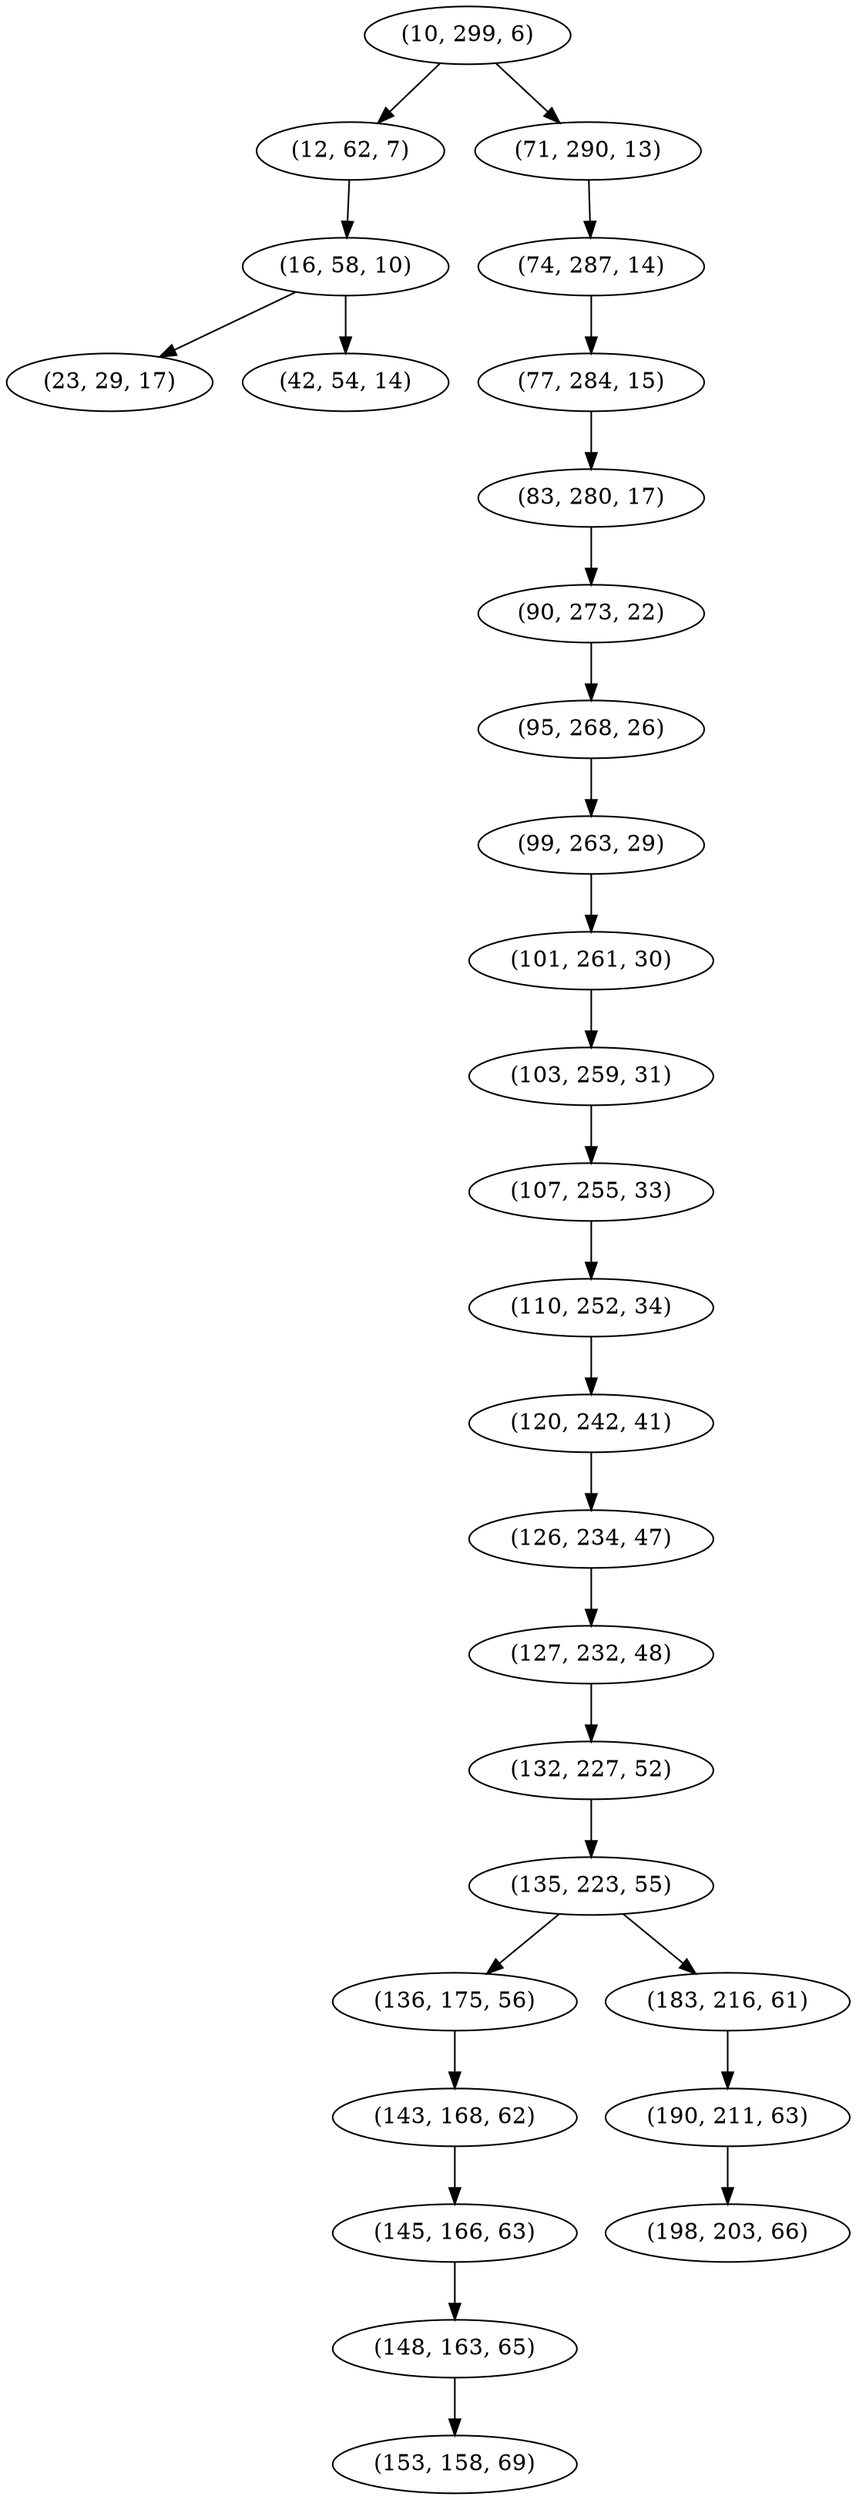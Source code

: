 digraph tree {
    "(10, 299, 6)";
    "(12, 62, 7)";
    "(16, 58, 10)";
    "(23, 29, 17)";
    "(42, 54, 14)";
    "(71, 290, 13)";
    "(74, 287, 14)";
    "(77, 284, 15)";
    "(83, 280, 17)";
    "(90, 273, 22)";
    "(95, 268, 26)";
    "(99, 263, 29)";
    "(101, 261, 30)";
    "(103, 259, 31)";
    "(107, 255, 33)";
    "(110, 252, 34)";
    "(120, 242, 41)";
    "(126, 234, 47)";
    "(127, 232, 48)";
    "(132, 227, 52)";
    "(135, 223, 55)";
    "(136, 175, 56)";
    "(143, 168, 62)";
    "(145, 166, 63)";
    "(148, 163, 65)";
    "(153, 158, 69)";
    "(183, 216, 61)";
    "(190, 211, 63)";
    "(198, 203, 66)";
    "(10, 299, 6)" -> "(12, 62, 7)";
    "(10, 299, 6)" -> "(71, 290, 13)";
    "(12, 62, 7)" -> "(16, 58, 10)";
    "(16, 58, 10)" -> "(23, 29, 17)";
    "(16, 58, 10)" -> "(42, 54, 14)";
    "(71, 290, 13)" -> "(74, 287, 14)";
    "(74, 287, 14)" -> "(77, 284, 15)";
    "(77, 284, 15)" -> "(83, 280, 17)";
    "(83, 280, 17)" -> "(90, 273, 22)";
    "(90, 273, 22)" -> "(95, 268, 26)";
    "(95, 268, 26)" -> "(99, 263, 29)";
    "(99, 263, 29)" -> "(101, 261, 30)";
    "(101, 261, 30)" -> "(103, 259, 31)";
    "(103, 259, 31)" -> "(107, 255, 33)";
    "(107, 255, 33)" -> "(110, 252, 34)";
    "(110, 252, 34)" -> "(120, 242, 41)";
    "(120, 242, 41)" -> "(126, 234, 47)";
    "(126, 234, 47)" -> "(127, 232, 48)";
    "(127, 232, 48)" -> "(132, 227, 52)";
    "(132, 227, 52)" -> "(135, 223, 55)";
    "(135, 223, 55)" -> "(136, 175, 56)";
    "(135, 223, 55)" -> "(183, 216, 61)";
    "(136, 175, 56)" -> "(143, 168, 62)";
    "(143, 168, 62)" -> "(145, 166, 63)";
    "(145, 166, 63)" -> "(148, 163, 65)";
    "(148, 163, 65)" -> "(153, 158, 69)";
    "(183, 216, 61)" -> "(190, 211, 63)";
    "(190, 211, 63)" -> "(198, 203, 66)";
}
